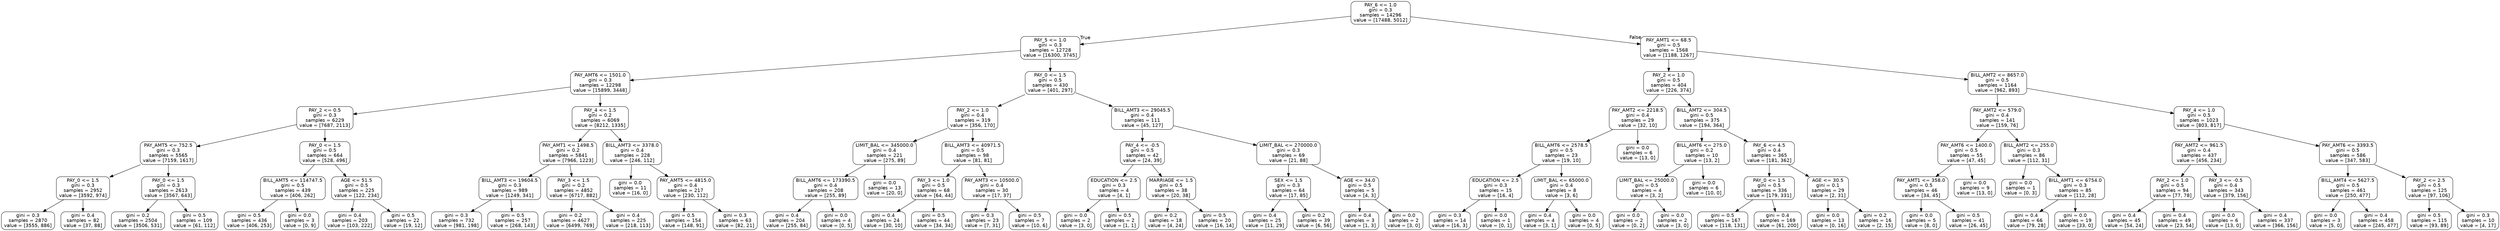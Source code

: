 digraph Tree {
node [shape=box, style="rounded", color="black", fontname=helvetica] ;
edge [fontname=helvetica] ;
0 [label="PAY_6 <= 1.0\ngini = 0.3\nsamples = 14296\nvalue = [17488, 5012]"] ;
1 [label="PAY_5 <= 1.0\ngini = 0.3\nsamples = 12728\nvalue = [16300, 3745]"] ;
0 -> 1 [labeldistance=2.5, labelangle=45, headlabel="True"] ;
2 [label="PAY_AMT6 <= 1501.0\ngini = 0.3\nsamples = 12298\nvalue = [15899, 3448]"] ;
1 -> 2 ;
3 [label="PAY_2 <= 0.5\ngini = 0.3\nsamples = 6229\nvalue = [7687, 2113]"] ;
2 -> 3 ;
4 [label="PAY_AMT5 <= 752.5\ngini = 0.3\nsamples = 5565\nvalue = [7159, 1617]"] ;
3 -> 4 ;
5 [label="PAY_0 <= 1.5\ngini = 0.3\nsamples = 2952\nvalue = [3592, 974]"] ;
4 -> 5 ;
6 [label="gini = 0.3\nsamples = 2870\nvalue = [3555, 886]"] ;
5 -> 6 ;
7 [label="gini = 0.4\nsamples = 82\nvalue = [37, 88]"] ;
5 -> 7 ;
8 [label="PAY_0 <= 1.5\ngini = 0.3\nsamples = 2613\nvalue = [3567, 643]"] ;
4 -> 8 ;
9 [label="gini = 0.2\nsamples = 2504\nvalue = [3506, 531]"] ;
8 -> 9 ;
10 [label="gini = 0.5\nsamples = 109\nvalue = [61, 112]"] ;
8 -> 10 ;
11 [label="PAY_0 <= 1.5\ngini = 0.5\nsamples = 664\nvalue = [528, 496]"] ;
3 -> 11 ;
12 [label="BILL_AMT5 <= 114747.5\ngini = 0.5\nsamples = 439\nvalue = [406, 262]"] ;
11 -> 12 ;
13 [label="gini = 0.5\nsamples = 436\nvalue = [406, 253]"] ;
12 -> 13 ;
14 [label="gini = 0.0\nsamples = 3\nvalue = [0, 9]"] ;
12 -> 14 ;
15 [label="AGE <= 51.5\ngini = 0.5\nsamples = 225\nvalue = [122, 234]"] ;
11 -> 15 ;
16 [label="gini = 0.4\nsamples = 203\nvalue = [103, 222]"] ;
15 -> 16 ;
17 [label="gini = 0.5\nsamples = 22\nvalue = [19, 12]"] ;
15 -> 17 ;
18 [label="PAY_4 <= 1.5\ngini = 0.2\nsamples = 6069\nvalue = [8212, 1335]"] ;
2 -> 18 ;
19 [label="PAY_AMT1 <= 1498.5\ngini = 0.2\nsamples = 5841\nvalue = [7966, 1223]"] ;
18 -> 19 ;
20 [label="BILL_AMT3 <= 19604.5\ngini = 0.3\nsamples = 989\nvalue = [1249, 341]"] ;
19 -> 20 ;
21 [label="gini = 0.3\nsamples = 732\nvalue = [981, 198]"] ;
20 -> 21 ;
22 [label="gini = 0.5\nsamples = 257\nvalue = [268, 143]"] ;
20 -> 22 ;
23 [label="PAY_3 <= 1.5\ngini = 0.2\nsamples = 4852\nvalue = [6717, 882]"] ;
19 -> 23 ;
24 [label="gini = 0.2\nsamples = 4627\nvalue = [6499, 769]"] ;
23 -> 24 ;
25 [label="gini = 0.4\nsamples = 225\nvalue = [218, 113]"] ;
23 -> 25 ;
26 [label="BILL_AMT3 <= 3378.0\ngini = 0.4\nsamples = 228\nvalue = [246, 112]"] ;
18 -> 26 ;
27 [label="gini = 0.0\nsamples = 11\nvalue = [16, 0]"] ;
26 -> 27 ;
28 [label="PAY_AMT5 <= 4815.0\ngini = 0.4\nsamples = 217\nvalue = [230, 112]"] ;
26 -> 28 ;
29 [label="gini = 0.5\nsamples = 154\nvalue = [148, 91]"] ;
28 -> 29 ;
30 [label="gini = 0.3\nsamples = 63\nvalue = [82, 21]"] ;
28 -> 30 ;
31 [label="PAY_0 <= 1.5\ngini = 0.5\nsamples = 430\nvalue = [401, 297]"] ;
1 -> 31 ;
32 [label="PAY_2 <= 1.0\ngini = 0.4\nsamples = 319\nvalue = [356, 170]"] ;
31 -> 32 ;
33 [label="LIMIT_BAL <= 345000.0\ngini = 0.4\nsamples = 221\nvalue = [275, 89]"] ;
32 -> 33 ;
34 [label="BILL_AMT6 <= 173390.5\ngini = 0.4\nsamples = 208\nvalue = [255, 89]"] ;
33 -> 34 ;
35 [label="gini = 0.4\nsamples = 204\nvalue = [255, 84]"] ;
34 -> 35 ;
36 [label="gini = 0.0\nsamples = 4\nvalue = [0, 5]"] ;
34 -> 36 ;
37 [label="gini = 0.0\nsamples = 13\nvalue = [20, 0]"] ;
33 -> 37 ;
38 [label="BILL_AMT3 <= 40971.5\ngini = 0.5\nsamples = 98\nvalue = [81, 81]"] ;
32 -> 38 ;
39 [label="PAY_3 <= 1.0\ngini = 0.5\nsamples = 68\nvalue = [64, 44]"] ;
38 -> 39 ;
40 [label="gini = 0.4\nsamples = 24\nvalue = [30, 10]"] ;
39 -> 40 ;
41 [label="gini = 0.5\nsamples = 44\nvalue = [34, 34]"] ;
39 -> 41 ;
42 [label="PAY_AMT3 <= 10500.0\ngini = 0.4\nsamples = 30\nvalue = [17, 37]"] ;
38 -> 42 ;
43 [label="gini = 0.3\nsamples = 23\nvalue = [7, 31]"] ;
42 -> 43 ;
44 [label="gini = 0.5\nsamples = 7\nvalue = [10, 6]"] ;
42 -> 44 ;
45 [label="BILL_AMT3 <= 29045.5\ngini = 0.4\nsamples = 111\nvalue = [45, 127]"] ;
31 -> 45 ;
46 [label="PAY_4 <= -0.5\ngini = 0.5\nsamples = 42\nvalue = [24, 39]"] ;
45 -> 46 ;
47 [label="EDUCATION <= 2.5\ngini = 0.3\nsamples = 4\nvalue = [4, 1]"] ;
46 -> 47 ;
48 [label="gini = 0.0\nsamples = 2\nvalue = [3, 0]"] ;
47 -> 48 ;
49 [label="gini = 0.5\nsamples = 2\nvalue = [1, 1]"] ;
47 -> 49 ;
50 [label="MARRIAGE <= 1.5\ngini = 0.5\nsamples = 38\nvalue = [20, 38]"] ;
46 -> 50 ;
51 [label="gini = 0.2\nsamples = 18\nvalue = [4, 24]"] ;
50 -> 51 ;
52 [label="gini = 0.5\nsamples = 20\nvalue = [16, 14]"] ;
50 -> 52 ;
53 [label="LIMIT_BAL <= 270000.0\ngini = 0.3\nsamples = 69\nvalue = [21, 88]"] ;
45 -> 53 ;
54 [label="SEX <= 1.5\ngini = 0.3\nsamples = 64\nvalue = [17, 85]"] ;
53 -> 54 ;
55 [label="gini = 0.4\nsamples = 25\nvalue = [11, 29]"] ;
54 -> 55 ;
56 [label="gini = 0.2\nsamples = 39\nvalue = [6, 56]"] ;
54 -> 56 ;
57 [label="AGE <= 34.0\ngini = 0.5\nsamples = 5\nvalue = [4, 3]"] ;
53 -> 57 ;
58 [label="gini = 0.4\nsamples = 3\nvalue = [1, 3]"] ;
57 -> 58 ;
59 [label="gini = 0.0\nsamples = 2\nvalue = [3, 0]"] ;
57 -> 59 ;
60 [label="PAY_AMT1 <= 68.5\ngini = 0.5\nsamples = 1568\nvalue = [1188, 1267]"] ;
0 -> 60 [labeldistance=2.5, labelangle=-45, headlabel="False"] ;
61 [label="PAY_2 <= 1.0\ngini = 0.5\nsamples = 404\nvalue = [226, 374]"] ;
60 -> 61 ;
62 [label="PAY_AMT2 <= 2218.5\ngini = 0.4\nsamples = 29\nvalue = [32, 10]"] ;
61 -> 62 ;
63 [label="BILL_AMT6 <= 2578.5\ngini = 0.5\nsamples = 23\nvalue = [19, 10]"] ;
62 -> 63 ;
64 [label="EDUCATION <= 2.5\ngini = 0.3\nsamples = 15\nvalue = [16, 4]"] ;
63 -> 64 ;
65 [label="gini = 0.3\nsamples = 14\nvalue = [16, 3]"] ;
64 -> 65 ;
66 [label="gini = 0.0\nsamples = 1\nvalue = [0, 1]"] ;
64 -> 66 ;
67 [label="LIMIT_BAL <= 65000.0\ngini = 0.4\nsamples = 8\nvalue = [3, 6]"] ;
63 -> 67 ;
68 [label="gini = 0.4\nsamples = 4\nvalue = [3, 1]"] ;
67 -> 68 ;
69 [label="gini = 0.0\nsamples = 4\nvalue = [0, 5]"] ;
67 -> 69 ;
70 [label="gini = 0.0\nsamples = 6\nvalue = [13, 0]"] ;
62 -> 70 ;
71 [label="BILL_AMT2 <= 304.5\ngini = 0.5\nsamples = 375\nvalue = [194, 364]"] ;
61 -> 71 ;
72 [label="BILL_AMT6 <= 275.0\ngini = 0.2\nsamples = 10\nvalue = [13, 2]"] ;
71 -> 72 ;
73 [label="LIMIT_BAL <= 25000.0\ngini = 0.5\nsamples = 4\nvalue = [3, 2]"] ;
72 -> 73 ;
74 [label="gini = 0.0\nsamples = 2\nvalue = [0, 2]"] ;
73 -> 74 ;
75 [label="gini = 0.0\nsamples = 2\nvalue = [3, 0]"] ;
73 -> 75 ;
76 [label="gini = 0.0\nsamples = 6\nvalue = [10, 0]"] ;
72 -> 76 ;
77 [label="PAY_6 <= 4.5\ngini = 0.4\nsamples = 365\nvalue = [181, 362]"] ;
71 -> 77 ;
78 [label="PAY_0 <= 1.5\ngini = 0.5\nsamples = 336\nvalue = [179, 331]"] ;
77 -> 78 ;
79 [label="gini = 0.5\nsamples = 167\nvalue = [118, 131]"] ;
78 -> 79 ;
80 [label="gini = 0.4\nsamples = 169\nvalue = [61, 200]"] ;
78 -> 80 ;
81 [label="AGE <= 30.5\ngini = 0.1\nsamples = 29\nvalue = [2, 31]"] ;
77 -> 81 ;
82 [label="gini = 0.0\nsamples = 13\nvalue = [0, 16]"] ;
81 -> 82 ;
83 [label="gini = 0.2\nsamples = 16\nvalue = [2, 15]"] ;
81 -> 83 ;
84 [label="BILL_AMT2 <= 8657.0\ngini = 0.5\nsamples = 1164\nvalue = [962, 893]"] ;
60 -> 84 ;
85 [label="PAY_AMT2 <= 579.0\ngini = 0.4\nsamples = 141\nvalue = [159, 76]"] ;
84 -> 85 ;
86 [label="PAY_AMT6 <= 1400.0\ngini = 0.5\nsamples = 55\nvalue = [47, 45]"] ;
85 -> 86 ;
87 [label="PAY_AMT1 <= 358.0\ngini = 0.5\nsamples = 46\nvalue = [34, 45]"] ;
86 -> 87 ;
88 [label="gini = 0.0\nsamples = 5\nvalue = [8, 0]"] ;
87 -> 88 ;
89 [label="gini = 0.5\nsamples = 41\nvalue = [26, 45]"] ;
87 -> 89 ;
90 [label="gini = 0.0\nsamples = 9\nvalue = [13, 0]"] ;
86 -> 90 ;
91 [label="BILL_AMT2 <= 255.0\ngini = 0.3\nsamples = 86\nvalue = [112, 31]"] ;
85 -> 91 ;
92 [label="gini = 0.0\nsamples = 1\nvalue = [0, 3]"] ;
91 -> 92 ;
93 [label="BILL_AMT1 <= 6754.0\ngini = 0.3\nsamples = 85\nvalue = [112, 28]"] ;
91 -> 93 ;
94 [label="gini = 0.4\nsamples = 66\nvalue = [79, 28]"] ;
93 -> 94 ;
95 [label="gini = 0.0\nsamples = 19\nvalue = [33, 0]"] ;
93 -> 95 ;
96 [label="PAY_4 <= 1.0\ngini = 0.5\nsamples = 1023\nvalue = [803, 817]"] ;
84 -> 96 ;
97 [label="PAY_AMT2 <= 961.5\ngini = 0.4\nsamples = 437\nvalue = [456, 234]"] ;
96 -> 97 ;
98 [label="PAY_2 <= 1.0\ngini = 0.5\nsamples = 94\nvalue = [77, 78]"] ;
97 -> 98 ;
99 [label="gini = 0.4\nsamples = 45\nvalue = [54, 24]"] ;
98 -> 99 ;
100 [label="gini = 0.4\nsamples = 49\nvalue = [23, 54]"] ;
98 -> 100 ;
101 [label="PAY_3 <= -0.5\ngini = 0.4\nsamples = 343\nvalue = [379, 156]"] ;
97 -> 101 ;
102 [label="gini = 0.0\nsamples = 6\nvalue = [13, 0]"] ;
101 -> 102 ;
103 [label="gini = 0.4\nsamples = 337\nvalue = [366, 156]"] ;
101 -> 103 ;
104 [label="PAY_AMT6 <= 3393.5\ngini = 0.5\nsamples = 586\nvalue = [347, 583]"] ;
96 -> 104 ;
105 [label="BILL_AMT4 <= 5627.5\ngini = 0.5\nsamples = 461\nvalue = [250, 477]"] ;
104 -> 105 ;
106 [label="gini = 0.0\nsamples = 3\nvalue = [5, 0]"] ;
105 -> 106 ;
107 [label="gini = 0.4\nsamples = 458\nvalue = [245, 477]"] ;
105 -> 107 ;
108 [label="PAY_2 <= 2.5\ngini = 0.5\nsamples = 125\nvalue = [97, 106]"] ;
104 -> 108 ;
109 [label="gini = 0.5\nsamples = 115\nvalue = [93, 89]"] ;
108 -> 109 ;
110 [label="gini = 0.3\nsamples = 10\nvalue = [4, 17]"] ;
108 -> 110 ;
}